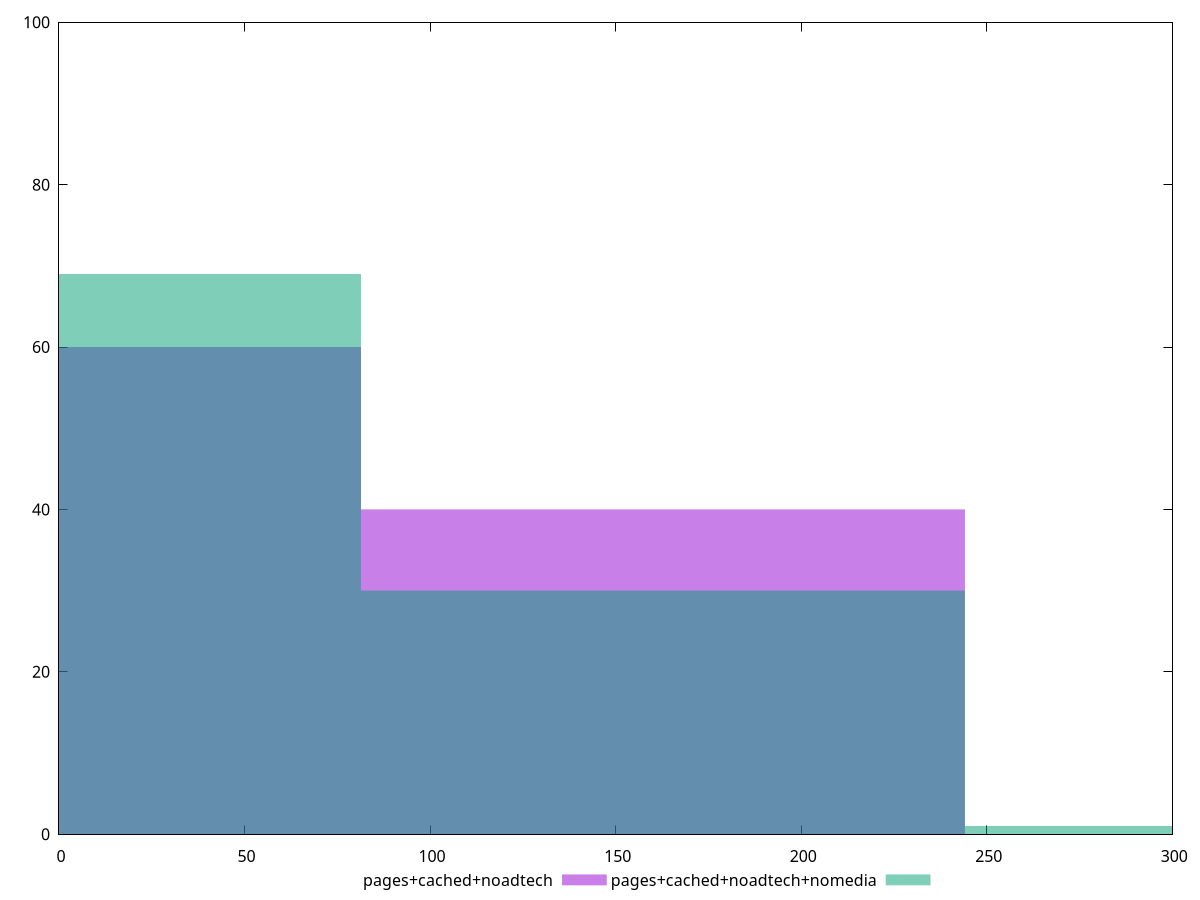reset

$pagesCachedNoadtech <<EOF
0 60
162.74171332881212 40
EOF

$pagesCachedNoadtechNomedia <<EOF
325.48342665762425 1
0 69
162.74171332881212 30
EOF

set key outside below
set boxwidth 162.74171332881212
set xrange [0:300.048]
set yrange [0:100]
set trange [0:100]
set style fill transparent solid 0.5 noborder
set terminal svg size 640, 500 enhanced background rgb 'white'
set output "report_00018_2021-02-10T15-25-16.877Z/uses-rel-preconnect/comparison/histogram/2_vs_3.svg"

plot $pagesCachedNoadtech title "pages+cached+noadtech" with boxes, \
     $pagesCachedNoadtechNomedia title "pages+cached+noadtech+nomedia" with boxes

reset
